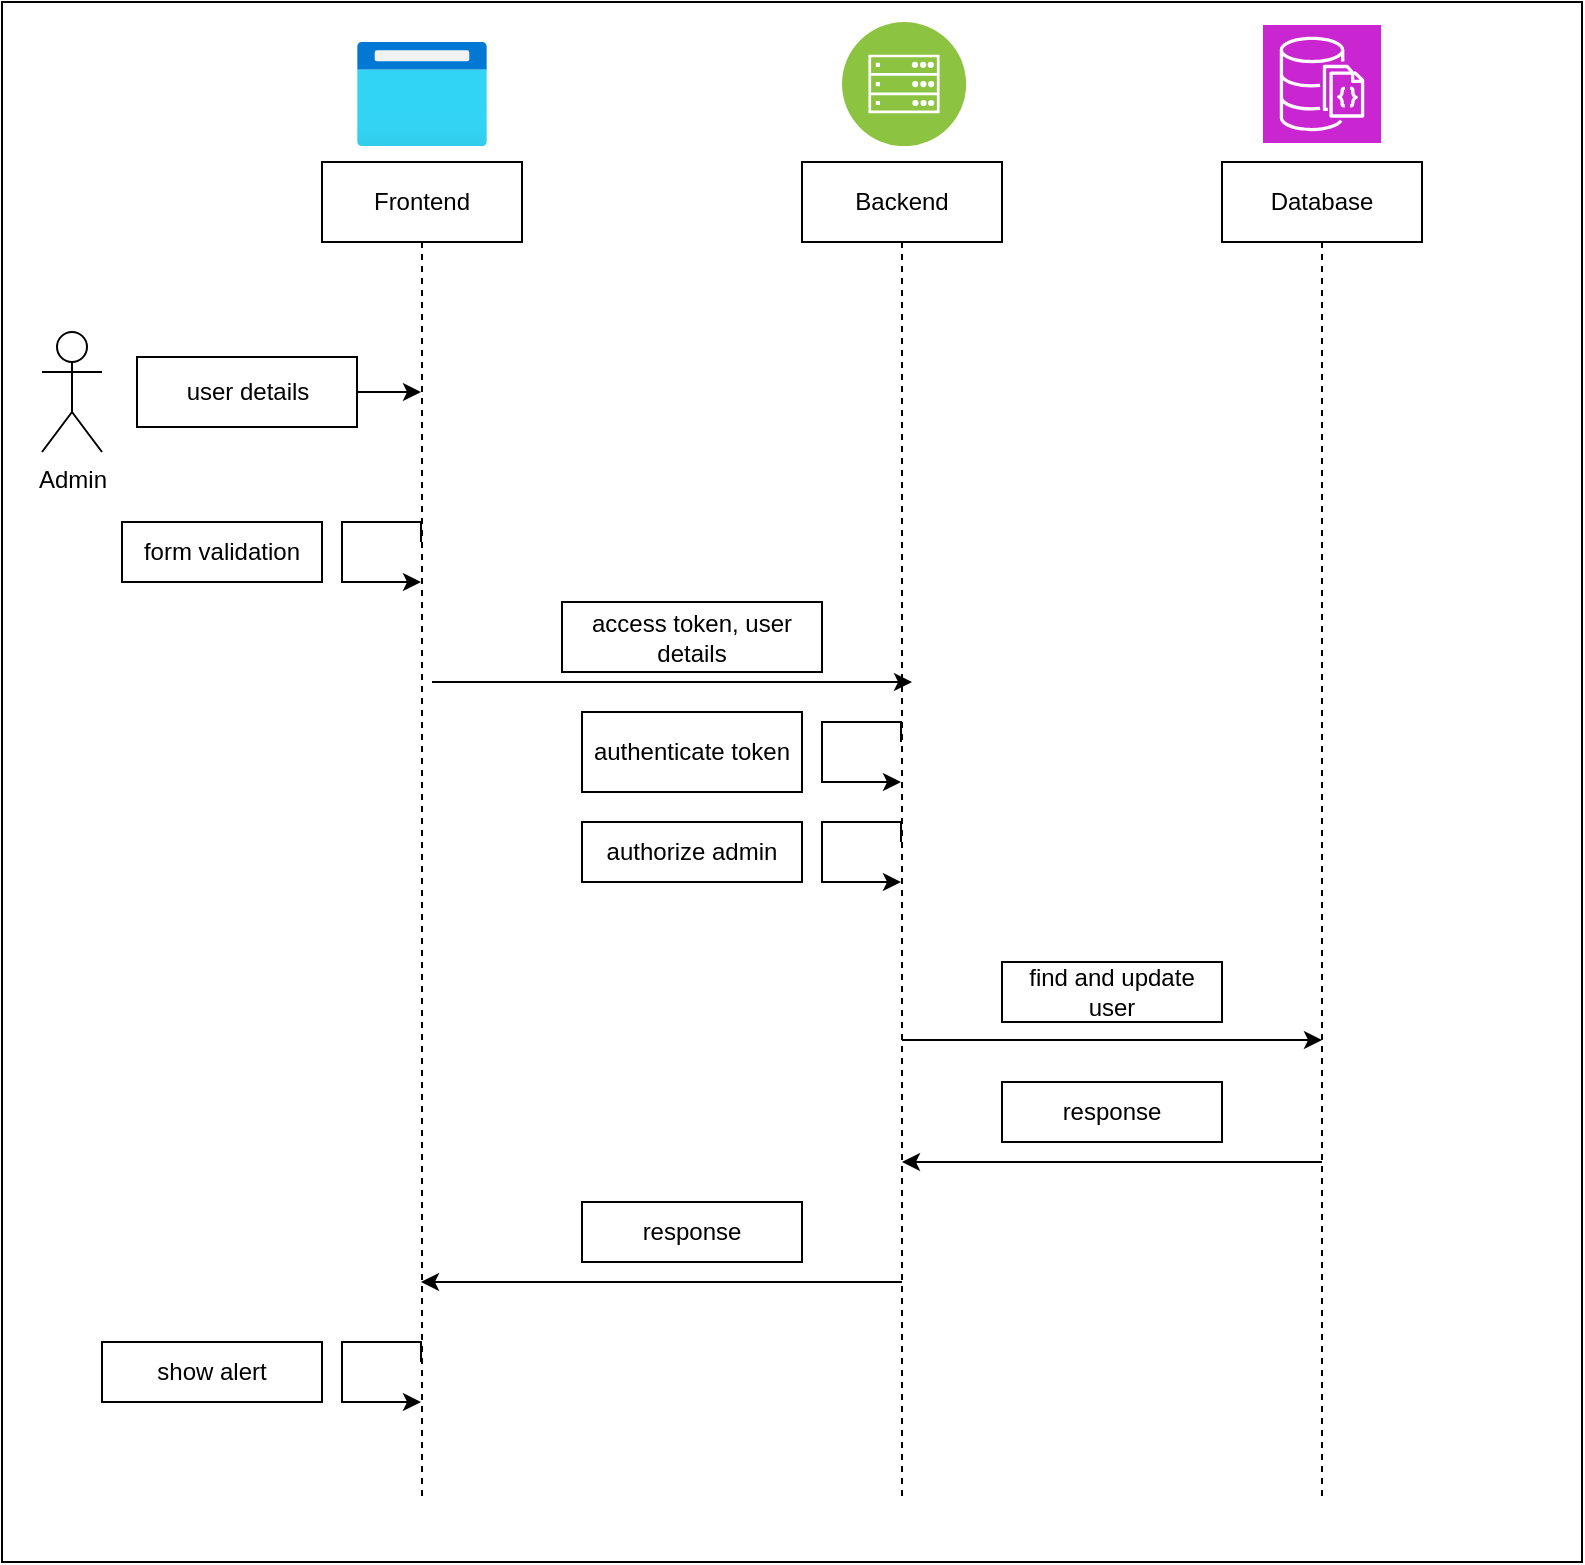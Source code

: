 <mxfile version="24.8.3">
  <diagram name="Page-1" id="TO6kB4z5MBMpsq3OqiZG">
    <mxGraphModel dx="1050" dy="557" grid="1" gridSize="10" guides="1" tooltips="1" connect="1" arrows="1" fold="1" page="1" pageScale="1" pageWidth="850" pageHeight="1100" math="0" shadow="0">
      <root>
        <mxCell id="0" />
        <mxCell id="1" parent="0" />
        <mxCell id="kai44SNh3LJmpr-SOn6F-3" value="" style="rounded=0;whiteSpace=wrap;html=1;" vertex="1" parent="1">
          <mxGeometry x="210" y="30" width="790" height="780" as="geometry" />
        </mxCell>
        <mxCell id="ds1MS7w25QjL1ORueq1j-7" style="edgeStyle=orthogonalEdgeStyle;rounded=0;orthogonalLoop=1;jettySize=auto;html=1;curved=0;" parent="1" edge="1">
          <mxGeometry relative="1" as="geometry">
            <Array as="points">
              <mxPoint x="515.5" y="370" />
              <mxPoint x="515.5" y="370" />
            </Array>
            <mxPoint x="425" y="370" as="sourcePoint" />
            <mxPoint x="665" y="370" as="targetPoint" />
          </mxGeometry>
        </mxCell>
        <mxCell id="ds1MS7w25QjL1ORueq1j-1" value="Frontend" style="shape=umlLifeline;perimeter=lifelinePerimeter;whiteSpace=wrap;html=1;container=1;dropTarget=0;collapsible=0;recursiveResize=0;outlineConnect=0;portConstraint=eastwest;newEdgeStyle={&quot;curved&quot;:0,&quot;rounded&quot;:0};" parent="1" vertex="1">
          <mxGeometry x="370" y="110" width="100" height="670" as="geometry" />
        </mxCell>
        <mxCell id="ds1MS7w25QjL1ORueq1j-14" style="edgeStyle=orthogonalEdgeStyle;rounded=0;orthogonalLoop=1;jettySize=auto;html=1;curved=0;" parent="1" edge="1">
          <mxGeometry relative="1" as="geometry">
            <Array as="points">
              <mxPoint x="730.5" y="549" />
              <mxPoint x="730.5" y="549" />
            </Array>
            <mxPoint x="660" y="549" as="sourcePoint" />
            <mxPoint x="870" y="549" as="targetPoint" />
          </mxGeometry>
        </mxCell>
        <mxCell id="ds1MS7w25QjL1ORueq1j-2" value="Backend" style="shape=umlLifeline;perimeter=lifelinePerimeter;whiteSpace=wrap;html=1;container=1;dropTarget=0;collapsible=0;recursiveResize=0;outlineConnect=0;portConstraint=eastwest;newEdgeStyle={&quot;curved&quot;:0,&quot;rounded&quot;:0};" parent="1" vertex="1">
          <mxGeometry x="610" y="110" width="100" height="670" as="geometry" />
        </mxCell>
        <mxCell id="ds1MS7w25QjL1ORueq1j-3" value="Database" style="shape=umlLifeline;perimeter=lifelinePerimeter;whiteSpace=wrap;html=1;container=1;dropTarget=0;collapsible=0;recursiveResize=0;outlineConnect=0;portConstraint=eastwest;newEdgeStyle={&quot;curved&quot;:0,&quot;rounded&quot;:0};" parent="1" vertex="1">
          <mxGeometry x="820" y="110" width="100" height="670" as="geometry" />
        </mxCell>
        <mxCell id="ds1MS7w25QjL1ORueq1j-4" value="Admin" style="shape=umlActor;verticalLabelPosition=bottom;verticalAlign=top;html=1;" parent="1" vertex="1">
          <mxGeometry x="230" y="195" width="30" height="60" as="geometry" />
        </mxCell>
        <mxCell id="ds1MS7w25QjL1ORueq1j-6" style="rounded=0;orthogonalLoop=1;jettySize=auto;html=1;" parent="1" source="ds1MS7w25QjL1ORueq1j-8" target="ds1MS7w25QjL1ORueq1j-1" edge="1">
          <mxGeometry relative="1" as="geometry">
            <mxPoint x="320" y="225" as="sourcePoint" />
          </mxGeometry>
        </mxCell>
        <mxCell id="ds1MS7w25QjL1ORueq1j-11" style="edgeStyle=orthogonalEdgeStyle;rounded=0;orthogonalLoop=1;jettySize=auto;html=1;curved=0;" parent="1" edge="1">
          <mxGeometry relative="1" as="geometry">
            <mxPoint x="659.5" y="400" as="sourcePoint" />
            <mxPoint x="659.5" y="420" as="targetPoint" />
            <Array as="points">
              <mxPoint x="620" y="390" />
            </Array>
          </mxGeometry>
        </mxCell>
        <mxCell id="ds1MS7w25QjL1ORueq1j-13" value="authenticate token" style="html=1;whiteSpace=wrap;" parent="1" vertex="1">
          <mxGeometry x="500" y="385" width="110" height="40" as="geometry" />
        </mxCell>
        <mxCell id="ds1MS7w25QjL1ORueq1j-17" value="find and update user" style="html=1;whiteSpace=wrap;" parent="1" vertex="1">
          <mxGeometry x="710" y="510" width="110" height="30" as="geometry" />
        </mxCell>
        <mxCell id="ds1MS7w25QjL1ORueq1j-20" value="response" style="html=1;whiteSpace=wrap;" parent="1" vertex="1">
          <mxGeometry x="710" y="570" width="110" height="30" as="geometry" />
        </mxCell>
        <mxCell id="ds1MS7w25QjL1ORueq1j-23" value="form validation" style="html=1;whiteSpace=wrap;" parent="1" vertex="1">
          <mxGeometry x="270" y="290" width="100" height="30" as="geometry" />
        </mxCell>
        <mxCell id="iVlFPtmmlEYchxga2JXQ-7" style="edgeStyle=orthogonalEdgeStyle;rounded=0;orthogonalLoop=1;jettySize=auto;html=1;curved=0;" parent="1" edge="1">
          <mxGeometry relative="1" as="geometry">
            <mxPoint x="419.5" y="300" as="sourcePoint" />
            <mxPoint x="419.5" y="320" as="targetPoint" />
            <Array as="points">
              <mxPoint x="380" y="290" />
            </Array>
          </mxGeometry>
        </mxCell>
        <mxCell id="iVlFPtmmlEYchxga2JXQ-9" style="edgeStyle=orthogonalEdgeStyle;rounded=0;orthogonalLoop=1;jettySize=auto;html=1;curved=0;" parent="1" edge="1">
          <mxGeometry relative="1" as="geometry">
            <mxPoint x="870" y="610" as="sourcePoint" />
            <mxPoint x="660" y="610" as="targetPoint" />
            <Array as="points">
              <mxPoint x="830.5" y="610" />
              <mxPoint x="830.5" y="610" />
            </Array>
          </mxGeometry>
        </mxCell>
        <mxCell id="B1_j8ZbPT3PzYgEqwr39-2" value="" style="image;aspect=fixed;html=1;points=[];align=center;fontSize=12;image=img/lib/azure2/general/Browser.svg;" parent="1" vertex="1">
          <mxGeometry x="387.5" y="50" width="65" height="52" as="geometry" />
        </mxCell>
        <mxCell id="B1_j8ZbPT3PzYgEqwr39-3" value="" style="image;aspect=fixed;perimeter=ellipsePerimeter;html=1;align=center;shadow=0;dashed=0;fontColor=#4277BB;labelBackgroundColor=default;fontSize=12;spacingTop=3;image=img/lib/ibm/infrastructure/mobile_backend.svg;" parent="1" vertex="1">
          <mxGeometry x="630" y="40" width="62" height="62" as="geometry" />
        </mxCell>
        <mxCell id="B1_j8ZbPT3PzYgEqwr39-4" value="" style="sketch=0;points=[[0,0,0],[0.25,0,0],[0.5,0,0],[0.75,0,0],[1,0,0],[0,1,0],[0.25,1,0],[0.5,1,0],[0.75,1,0],[1,1,0],[0,0.25,0],[0,0.5,0],[0,0.75,0],[1,0.25,0],[1,0.5,0],[1,0.75,0]];outlineConnect=0;fontColor=#232F3E;fillColor=#C925D1;strokeColor=#ffffff;dashed=0;verticalLabelPosition=bottom;verticalAlign=top;align=center;html=1;fontSize=12;fontStyle=0;aspect=fixed;shape=mxgraph.aws4.resourceIcon;resIcon=mxgraph.aws4.documentdb_with_mongodb_compatibility;" parent="1" vertex="1">
          <mxGeometry x="840.5" y="41.5" width="59" height="59" as="geometry" />
        </mxCell>
        <mxCell id="ds1MS7w25QjL1ORueq1j-8" value="user details" style="html=1;whiteSpace=wrap;" parent="1" vertex="1">
          <mxGeometry x="277.5" y="207.5" width="110" height="35" as="geometry" />
        </mxCell>
        <mxCell id="CODazpXLHY-GL3RTQAhL-3" value="access token, user details" style="html=1;whiteSpace=wrap;" parent="1" vertex="1">
          <mxGeometry x="490" y="330" width="130" height="35" as="geometry" />
        </mxCell>
        <mxCell id="CODazpXLHY-GL3RTQAhL-5" value="authorize admin" style="html=1;whiteSpace=wrap;" parent="1" vertex="1">
          <mxGeometry x="500" y="440" width="110" height="30" as="geometry" />
        </mxCell>
        <mxCell id="CODazpXLHY-GL3RTQAhL-6" style="edgeStyle=orthogonalEdgeStyle;rounded=0;orthogonalLoop=1;jettySize=auto;html=1;curved=0;" parent="1" edge="1">
          <mxGeometry relative="1" as="geometry">
            <mxPoint x="659.5" y="450" as="sourcePoint" />
            <mxPoint x="659.5" y="470" as="targetPoint" />
            <Array as="points">
              <mxPoint x="620" y="440" />
            </Array>
          </mxGeometry>
        </mxCell>
        <mxCell id="CODazpXLHY-GL3RTQAhL-22" value="" style="endArrow=classic;html=1;rounded=0;" parent="1" edge="1">
          <mxGeometry width="50" height="50" relative="1" as="geometry">
            <mxPoint x="660" y="670" as="sourcePoint" />
            <mxPoint x="419.5" y="670" as="targetPoint" />
          </mxGeometry>
        </mxCell>
        <mxCell id="CODazpXLHY-GL3RTQAhL-23" value="response" style="html=1;whiteSpace=wrap;" parent="1" vertex="1">
          <mxGeometry x="500" y="630" width="110" height="30" as="geometry" />
        </mxCell>
        <mxCell id="CODazpXLHY-GL3RTQAhL-26" style="edgeStyle=orthogonalEdgeStyle;rounded=0;orthogonalLoop=1;jettySize=auto;html=1;curved=0;" parent="1" edge="1">
          <mxGeometry relative="1" as="geometry">
            <mxPoint x="419.5" y="710" as="sourcePoint" />
            <mxPoint x="419.5" y="730" as="targetPoint" />
            <Array as="points">
              <mxPoint x="380" y="700" />
            </Array>
          </mxGeometry>
        </mxCell>
        <mxCell id="CODazpXLHY-GL3RTQAhL-27" value="show alert" style="html=1;whiteSpace=wrap;" parent="1" vertex="1">
          <mxGeometry x="260" y="700" width="110" height="30" as="geometry" />
        </mxCell>
      </root>
    </mxGraphModel>
  </diagram>
</mxfile>
